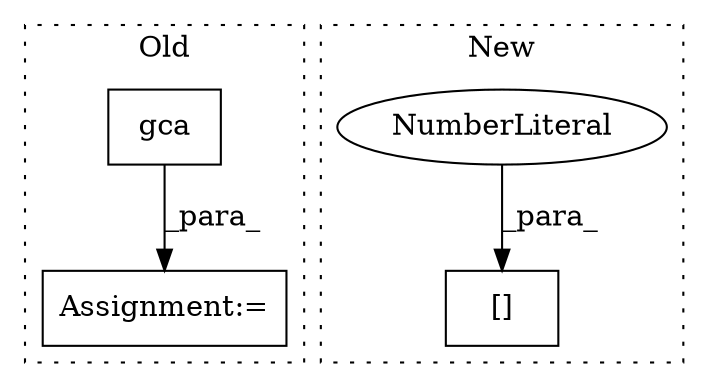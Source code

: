 digraph G {
subgraph cluster0 {
1 [label="gca" a="32" s="2223" l="5" shape="box"];
3 [label="Assignment:=" a="7" s="2182" l="1" shape="box"];
label = "Old";
style="dotted";
}
subgraph cluster1 {
2 [label="[]" a="2" s="1853,1858" l="4,1" shape="box"];
4 [label="NumberLiteral" a="34" s="1857" l="1" shape="ellipse"];
label = "New";
style="dotted";
}
1 -> 3 [label="_para_"];
4 -> 2 [label="_para_"];
}
